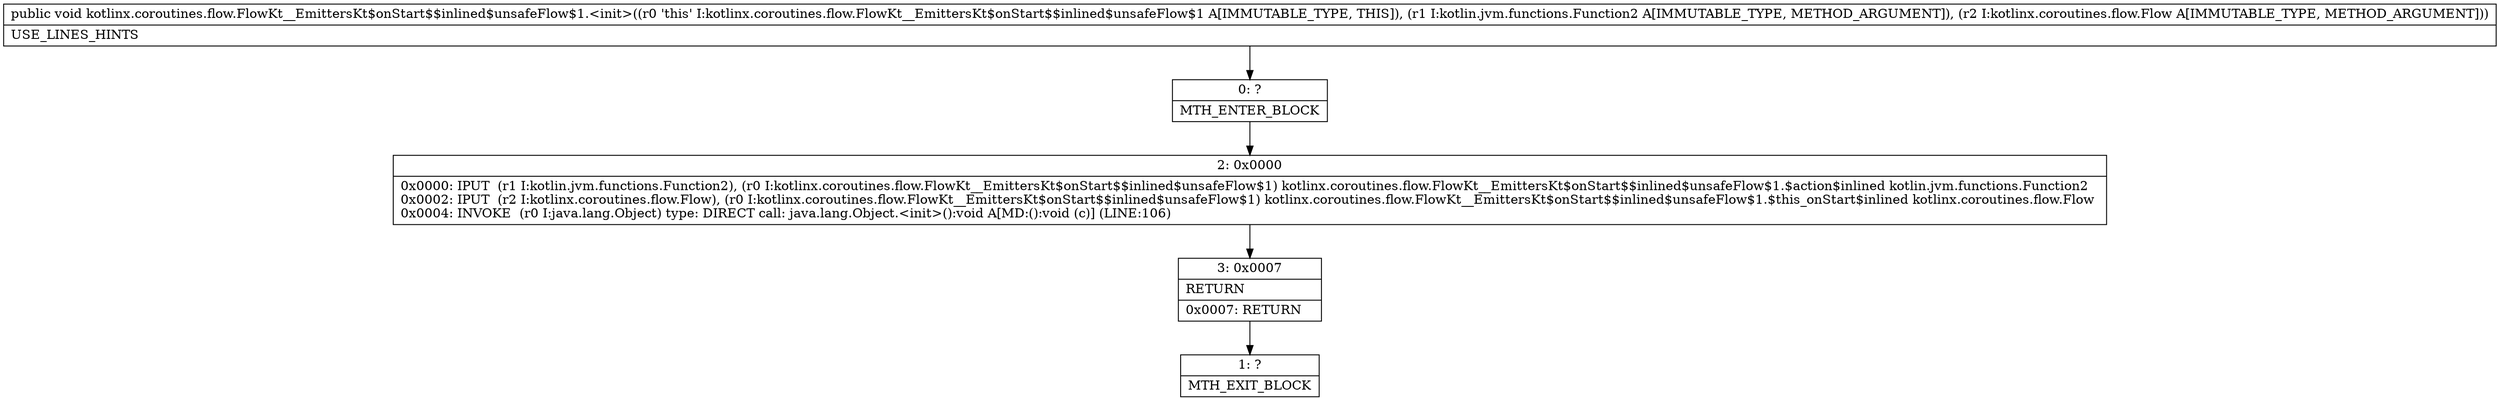 digraph "CFG forkotlinx.coroutines.flow.FlowKt__EmittersKt$onStart$$inlined$unsafeFlow$1.\<init\>(Lkotlin\/jvm\/functions\/Function2;Lkotlinx\/coroutines\/flow\/Flow;)V" {
Node_0 [shape=record,label="{0\:\ ?|MTH_ENTER_BLOCK\l}"];
Node_2 [shape=record,label="{2\:\ 0x0000|0x0000: IPUT  (r1 I:kotlin.jvm.functions.Function2), (r0 I:kotlinx.coroutines.flow.FlowKt__EmittersKt$onStart$$inlined$unsafeFlow$1) kotlinx.coroutines.flow.FlowKt__EmittersKt$onStart$$inlined$unsafeFlow$1.$action$inlined kotlin.jvm.functions.Function2 \l0x0002: IPUT  (r2 I:kotlinx.coroutines.flow.Flow), (r0 I:kotlinx.coroutines.flow.FlowKt__EmittersKt$onStart$$inlined$unsafeFlow$1) kotlinx.coroutines.flow.FlowKt__EmittersKt$onStart$$inlined$unsafeFlow$1.$this_onStart$inlined kotlinx.coroutines.flow.Flow \l0x0004: INVOKE  (r0 I:java.lang.Object) type: DIRECT call: java.lang.Object.\<init\>():void A[MD:():void (c)] (LINE:106)\l}"];
Node_3 [shape=record,label="{3\:\ 0x0007|RETURN\l|0x0007: RETURN   \l}"];
Node_1 [shape=record,label="{1\:\ ?|MTH_EXIT_BLOCK\l}"];
MethodNode[shape=record,label="{public void kotlinx.coroutines.flow.FlowKt__EmittersKt$onStart$$inlined$unsafeFlow$1.\<init\>((r0 'this' I:kotlinx.coroutines.flow.FlowKt__EmittersKt$onStart$$inlined$unsafeFlow$1 A[IMMUTABLE_TYPE, THIS]), (r1 I:kotlin.jvm.functions.Function2 A[IMMUTABLE_TYPE, METHOD_ARGUMENT]), (r2 I:kotlinx.coroutines.flow.Flow A[IMMUTABLE_TYPE, METHOD_ARGUMENT]))  | USE_LINES_HINTS\l}"];
MethodNode -> Node_0;Node_0 -> Node_2;
Node_2 -> Node_3;
Node_3 -> Node_1;
}

